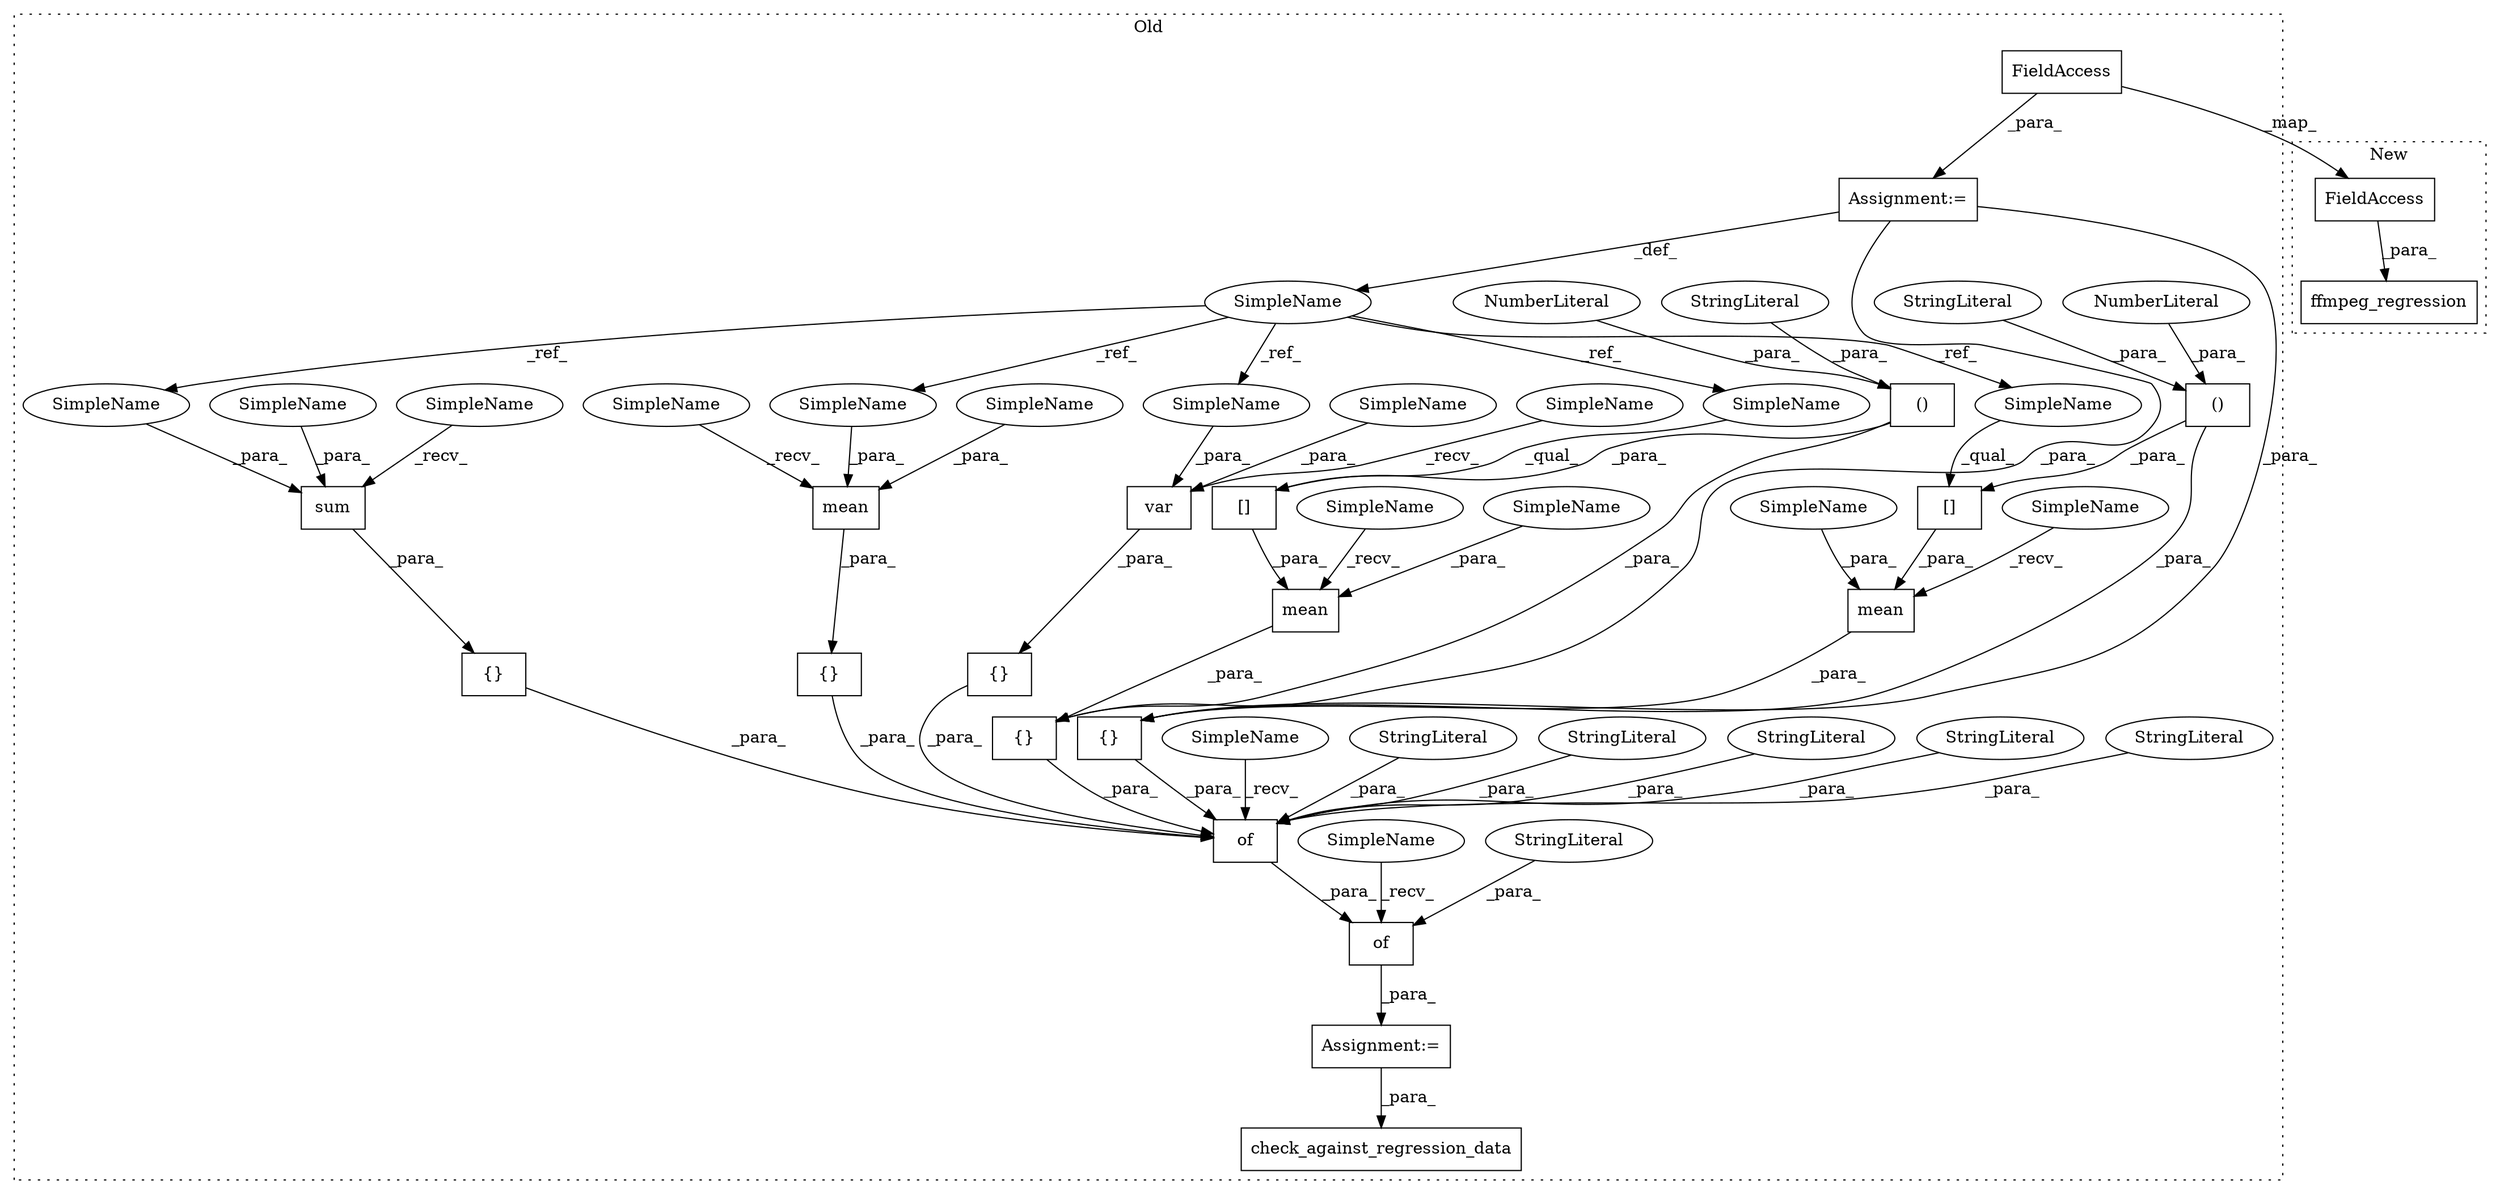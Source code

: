 digraph G {
subgraph cluster0 {
1 [label="mean" a="32" s="3562,3621" l="5,1" shape="box"];
3 [label="mean" a="32" s="3423,3482" l="5,1" shape="box"];
4 [label="()" a="106" s="3444" l="30" shape="box"];
5 [label="[]" a="2" s="3567,3613" l="16,2" shape="box"];
6 [label="()" a="106" s="3583" l="30" shape="box"];
7 [label="{}" a="4" s="3555,3622" l="1,1" shape="box"];
8 [label="[]" a="2" s="3428,3474" l="16,2" shape="box"];
9 [label="NumberLiteral" a="34" s="3444" l="1" shape="ellipse"];
10 [label="{}" a="4" s="3416,3483" l="1,1" shape="box"];
11 [label="NumberLiteral" a="34" s="3612" l="1" shape="ellipse"];
12 [label="check_against_regression_data" a="32" s="3676,3721" l="30,1" shape="box"];
13 [label="{}" a="4" s="3505,3533" l="1,1" shape="box"];
14 [label="var" a="32" s="3512,3532" l="4,1" shape="box"];
15 [label="{}" a="4" s="3365,3394" l="1,1" shape="box"];
16 [label="mean" a="32" s="3372,3393" l="5,1" shape="box"];
17 [label="{}" a="4" s="3639,3667" l="1,1" shape="box"];
18 [label="of" a="32" s="3346,3668" l="3,1" shape="box"];
19 [label="of" a="32" s="3324,3669" l="3,1" shape="box"];
20 [label="sum" a="32" s="3646,3666" l="4,1" shape="box"];
21 [label="SimpleName" a="42" s="3269" l="10" shape="ellipse"];
22 [label="StringLiteral" a="45" s="3458" l="16" shape="ellipse"];
23 [label="StringLiteral" a="45" s="3583" l="16" shape="ellipse"];
24 [label="StringLiteral" a="45" s="3485" l="10" shape="ellipse"];
25 [label="StringLiteral" a="45" s="3327" l="14" shape="ellipse"];
26 [label="StringLiteral" a="45" s="3396" l="10" shape="ellipse"];
27 [label="Assignment:=" a="7" s="3319" l="1" shape="box"];
28 [label="StringLiteral" a="45" s="3535" l="10" shape="ellipse"];
29 [label="StringLiteral" a="45" s="3349" l="6" shape="ellipse"];
30 [label="Assignment:=" a="7" s="3279" l="1" shape="box"];
31 [label="StringLiteral" a="45" s="3624" l="5" shape="ellipse"];
32 [label="FieldAccess" a="22" s="3280" l="27" shape="box"];
34 [label="SimpleName" a="42" s="3342" l="3" shape="ellipse"];
35 [label="SimpleName" a="42" s="3320" l="3" shape="ellipse"];
36 [label="SimpleName" a="42" s="3417" l="5" shape="ellipse"];
37 [label="SimpleName" a="42" s="3506" l="5" shape="ellipse"];
38 [label="SimpleName" a="42" s="3366" l="5" shape="ellipse"];
39 [label="SimpleName" a="42" s="3640" l="5" shape="ellipse"];
40 [label="SimpleName" a="42" s="3556" l="5" shape="ellipse"];
41 [label="SimpleName" a="42" s="3527" l="5" shape="ellipse"];
42 [label="SimpleName" a="42" s="3661" l="5" shape="ellipse"];
43 [label="SimpleName" a="42" s="3477" l="5" shape="ellipse"];
44 [label="SimpleName" a="42" s="3388" l="5" shape="ellipse"];
45 [label="SimpleName" a="42" s="3616" l="5" shape="ellipse"];
46 [label="SimpleName" a="42" s="3650" l="10" shape="ellipse"];
47 [label="SimpleName" a="42" s="3567" l="10" shape="ellipse"];
48 [label="SimpleName" a="42" s="3428" l="10" shape="ellipse"];
49 [label="SimpleName" a="42" s="3516" l="10" shape="ellipse"];
50 [label="SimpleName" a="42" s="3377" l="10" shape="ellipse"];
label = "Old";
style="dotted";
}
subgraph cluster1 {
2 [label="ffmpeg_regression" a="32" s="3301,3385" l="18,1" shape="box"];
33 [label="FieldAccess" a="22" s="3319" l="27" shape="box"];
label = "New";
style="dotted";
}
1 -> 7 [label="_para_"];
3 -> 10 [label="_para_"];
4 -> 8 [label="_para_"];
4 -> 10 [label="_para_"];
5 -> 1 [label="_para_"];
6 -> 5 [label="_para_"];
6 -> 7 [label="_para_"];
7 -> 18 [label="_para_"];
8 -> 3 [label="_para_"];
9 -> 4 [label="_para_"];
10 -> 18 [label="_para_"];
11 -> 6 [label="_para_"];
13 -> 18 [label="_para_"];
14 -> 13 [label="_para_"];
15 -> 18 [label="_para_"];
16 -> 15 [label="_para_"];
17 -> 18 [label="_para_"];
18 -> 19 [label="_para_"];
19 -> 27 [label="_para_"];
20 -> 17 [label="_para_"];
21 -> 48 [label="_ref_"];
21 -> 49 [label="_ref_"];
21 -> 47 [label="_ref_"];
21 -> 46 [label="_ref_"];
21 -> 50 [label="_ref_"];
22 -> 4 [label="_para_"];
23 -> 6 [label="_para_"];
24 -> 18 [label="_para_"];
25 -> 19 [label="_para_"];
26 -> 18 [label="_para_"];
27 -> 12 [label="_para_"];
28 -> 18 [label="_para_"];
29 -> 18 [label="_para_"];
30 -> 7 [label="_para_"];
30 -> 10 [label="_para_"];
30 -> 21 [label="_def_"];
31 -> 18 [label="_para_"];
32 -> 33 [label="_map_"];
32 -> 30 [label="_para_"];
33 -> 2 [label="_para_"];
34 -> 18 [label="_recv_"];
35 -> 19 [label="_recv_"];
36 -> 3 [label="_recv_"];
37 -> 14 [label="_recv_"];
38 -> 16 [label="_recv_"];
39 -> 20 [label="_recv_"];
40 -> 1 [label="_recv_"];
41 -> 14 [label="_para_"];
42 -> 20 [label="_para_"];
43 -> 3 [label="_para_"];
44 -> 16 [label="_para_"];
45 -> 1 [label="_para_"];
46 -> 20 [label="_para_"];
47 -> 5 [label="_qual_"];
48 -> 8 [label="_qual_"];
49 -> 14 [label="_para_"];
50 -> 16 [label="_para_"];
}